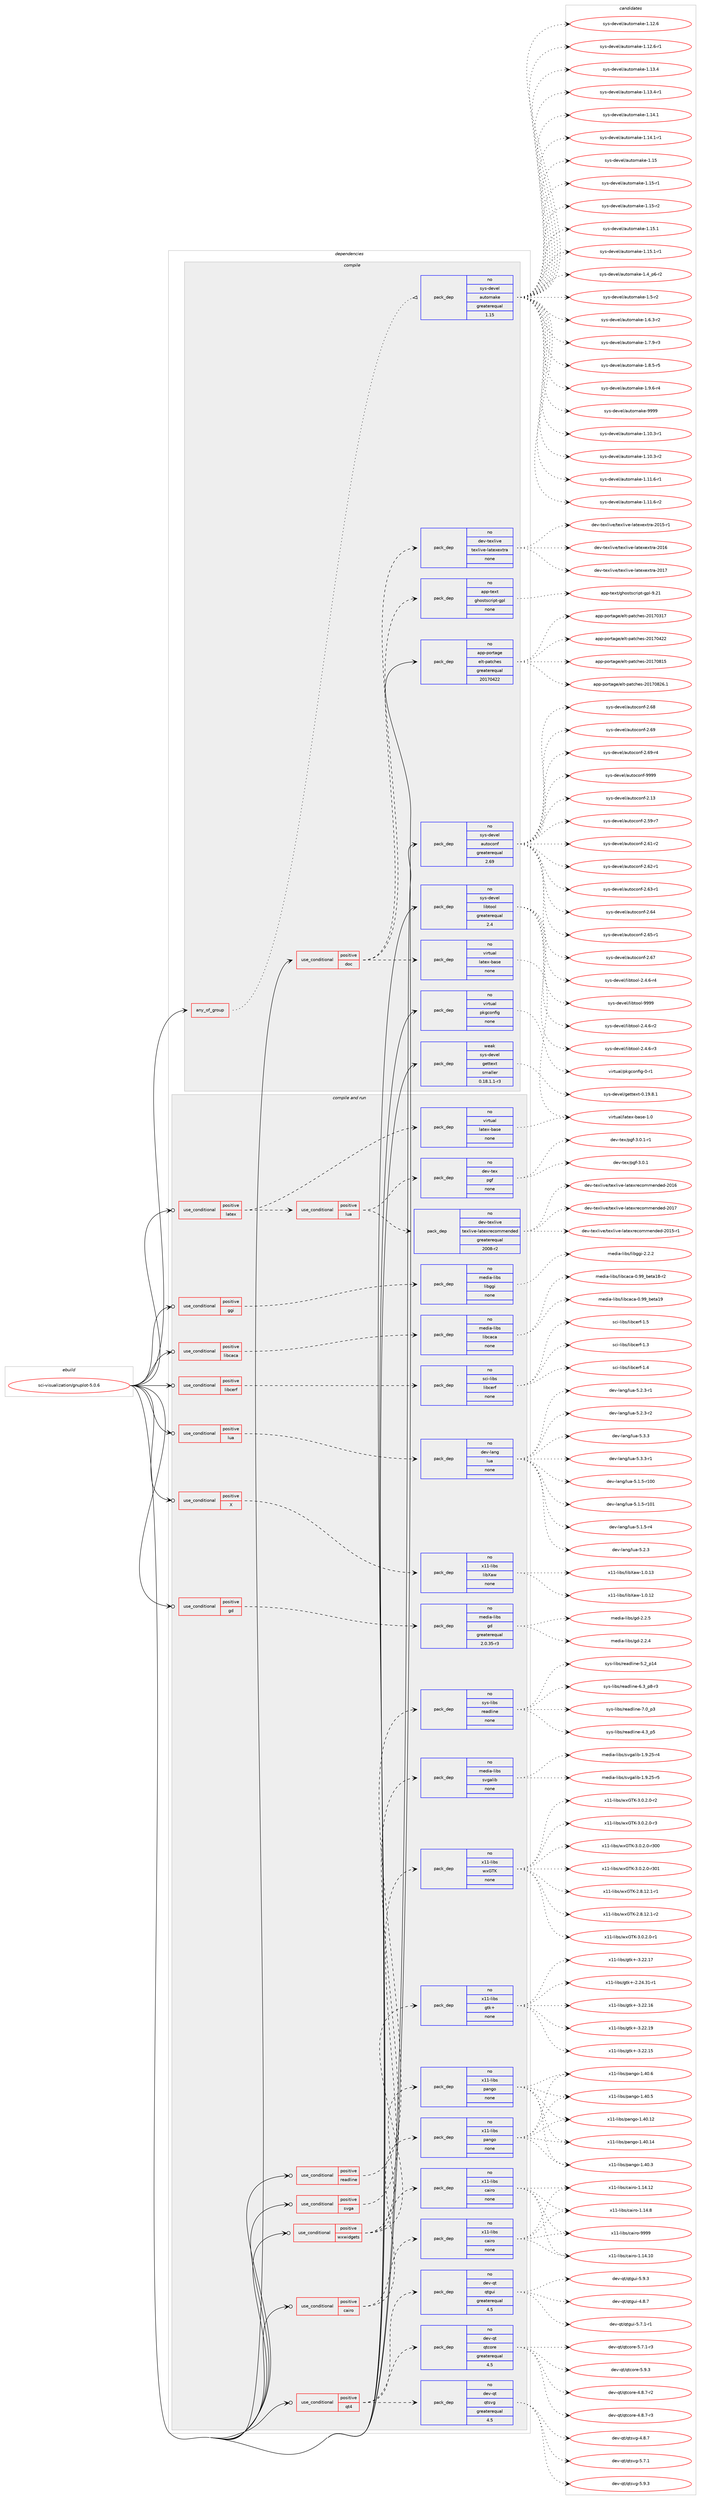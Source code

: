digraph prolog {

# *************
# Graph options
# *************

newrank=true;
concentrate=true;
compound=true;
graph [rankdir=LR,fontname=Helvetica,fontsize=10,ranksep=1.5];#, ranksep=2.5, nodesep=0.2];
edge  [arrowhead=vee];
node  [fontname=Helvetica,fontsize=10];

# **********
# The ebuild
# **********

subgraph cluster_leftcol {
color=gray;
rank=same;
label=<<i>ebuild</i>>;
id [label="sci-visualization/gnuplot-5.0.6", color=red, width=4, href="../sci-visualization/gnuplot-5.0.6.svg"];
}

# ****************
# The dependencies
# ****************

subgraph cluster_midcol {
color=gray;
label=<<i>dependencies</i>>;
subgraph cluster_compile {
fillcolor="#eeeeee";
style=filled;
label=<<i>compile</i>>;
subgraph any25 {
dependency1246 [label=<<TABLE BORDER="0" CELLBORDER="1" CELLSPACING="0" CELLPADDING="4"><TR><TD CELLPADDING="10">any_of_group</TD></TR></TABLE>>, shape=none, color=red];subgraph pack856 {
dependency1247 [label=<<TABLE BORDER="0" CELLBORDER="1" CELLSPACING="0" CELLPADDING="4" WIDTH="220"><TR><TD ROWSPAN="6" CELLPADDING="30">pack_dep</TD></TR><TR><TD WIDTH="110">no</TD></TR><TR><TD>sys-devel</TD></TR><TR><TD>automake</TD></TR><TR><TD>greaterequal</TD></TR><TR><TD>1.15</TD></TR></TABLE>>, shape=none, color=blue];
}
dependency1246:e -> dependency1247:w [weight=20,style="dotted",arrowhead="oinv"];
}
id:e -> dependency1246:w [weight=20,style="solid",arrowhead="vee"];
subgraph cond364 {
dependency1248 [label=<<TABLE BORDER="0" CELLBORDER="1" CELLSPACING="0" CELLPADDING="4"><TR><TD ROWSPAN="3" CELLPADDING="10">use_conditional</TD></TR><TR><TD>positive</TD></TR><TR><TD>doc</TD></TR></TABLE>>, shape=none, color=red];
subgraph pack857 {
dependency1249 [label=<<TABLE BORDER="0" CELLBORDER="1" CELLSPACING="0" CELLPADDING="4" WIDTH="220"><TR><TD ROWSPAN="6" CELLPADDING="30">pack_dep</TD></TR><TR><TD WIDTH="110">no</TD></TR><TR><TD>virtual</TD></TR><TR><TD>latex-base</TD></TR><TR><TD>none</TD></TR><TR><TD></TD></TR></TABLE>>, shape=none, color=blue];
}
dependency1248:e -> dependency1249:w [weight=20,style="dashed",arrowhead="vee"];
subgraph pack858 {
dependency1250 [label=<<TABLE BORDER="0" CELLBORDER="1" CELLSPACING="0" CELLPADDING="4" WIDTH="220"><TR><TD ROWSPAN="6" CELLPADDING="30">pack_dep</TD></TR><TR><TD WIDTH="110">no</TD></TR><TR><TD>dev-texlive</TD></TR><TR><TD>texlive-latexextra</TD></TR><TR><TD>none</TD></TR><TR><TD></TD></TR></TABLE>>, shape=none, color=blue];
}
dependency1248:e -> dependency1250:w [weight=20,style="dashed",arrowhead="vee"];
subgraph pack859 {
dependency1251 [label=<<TABLE BORDER="0" CELLBORDER="1" CELLSPACING="0" CELLPADDING="4" WIDTH="220"><TR><TD ROWSPAN="6" CELLPADDING="30">pack_dep</TD></TR><TR><TD WIDTH="110">no</TD></TR><TR><TD>app-text</TD></TR><TR><TD>ghostscript-gpl</TD></TR><TR><TD>none</TD></TR><TR><TD></TD></TR></TABLE>>, shape=none, color=blue];
}
dependency1248:e -> dependency1251:w [weight=20,style="dashed",arrowhead="vee"];
}
id:e -> dependency1248:w [weight=20,style="solid",arrowhead="vee"];
subgraph pack860 {
dependency1252 [label=<<TABLE BORDER="0" CELLBORDER="1" CELLSPACING="0" CELLPADDING="4" WIDTH="220"><TR><TD ROWSPAN="6" CELLPADDING="30">pack_dep</TD></TR><TR><TD WIDTH="110">no</TD></TR><TR><TD>app-portage</TD></TR><TR><TD>elt-patches</TD></TR><TR><TD>greaterequal</TD></TR><TR><TD>20170422</TD></TR></TABLE>>, shape=none, color=blue];
}
id:e -> dependency1252:w [weight=20,style="solid",arrowhead="vee"];
subgraph pack861 {
dependency1253 [label=<<TABLE BORDER="0" CELLBORDER="1" CELLSPACING="0" CELLPADDING="4" WIDTH="220"><TR><TD ROWSPAN="6" CELLPADDING="30">pack_dep</TD></TR><TR><TD WIDTH="110">no</TD></TR><TR><TD>sys-devel</TD></TR><TR><TD>autoconf</TD></TR><TR><TD>greaterequal</TD></TR><TR><TD>2.69</TD></TR></TABLE>>, shape=none, color=blue];
}
id:e -> dependency1253:w [weight=20,style="solid",arrowhead="vee"];
subgraph pack862 {
dependency1254 [label=<<TABLE BORDER="0" CELLBORDER="1" CELLSPACING="0" CELLPADDING="4" WIDTH="220"><TR><TD ROWSPAN="6" CELLPADDING="30">pack_dep</TD></TR><TR><TD WIDTH="110">no</TD></TR><TR><TD>sys-devel</TD></TR><TR><TD>libtool</TD></TR><TR><TD>greaterequal</TD></TR><TR><TD>2.4</TD></TR></TABLE>>, shape=none, color=blue];
}
id:e -> dependency1254:w [weight=20,style="solid",arrowhead="vee"];
subgraph pack863 {
dependency1255 [label=<<TABLE BORDER="0" CELLBORDER="1" CELLSPACING="0" CELLPADDING="4" WIDTH="220"><TR><TD ROWSPAN="6" CELLPADDING="30">pack_dep</TD></TR><TR><TD WIDTH="110">no</TD></TR><TR><TD>virtual</TD></TR><TR><TD>pkgconfig</TD></TR><TR><TD>none</TD></TR><TR><TD></TD></TR></TABLE>>, shape=none, color=blue];
}
id:e -> dependency1255:w [weight=20,style="solid",arrowhead="vee"];
subgraph pack864 {
dependency1256 [label=<<TABLE BORDER="0" CELLBORDER="1" CELLSPACING="0" CELLPADDING="4" WIDTH="220"><TR><TD ROWSPAN="6" CELLPADDING="30">pack_dep</TD></TR><TR><TD WIDTH="110">weak</TD></TR><TR><TD>sys-devel</TD></TR><TR><TD>gettext</TD></TR><TR><TD>smaller</TD></TR><TR><TD>0.18.1.1-r3</TD></TR></TABLE>>, shape=none, color=blue];
}
id:e -> dependency1256:w [weight=20,style="solid",arrowhead="vee"];
}
subgraph cluster_compileandrun {
fillcolor="#eeeeee";
style=filled;
label=<<i>compile and run</i>>;
subgraph cond365 {
dependency1257 [label=<<TABLE BORDER="0" CELLBORDER="1" CELLSPACING="0" CELLPADDING="4"><TR><TD ROWSPAN="3" CELLPADDING="10">use_conditional</TD></TR><TR><TD>positive</TD></TR><TR><TD>X</TD></TR></TABLE>>, shape=none, color=red];
subgraph pack865 {
dependency1258 [label=<<TABLE BORDER="0" CELLBORDER="1" CELLSPACING="0" CELLPADDING="4" WIDTH="220"><TR><TD ROWSPAN="6" CELLPADDING="30">pack_dep</TD></TR><TR><TD WIDTH="110">no</TD></TR><TR><TD>x11-libs</TD></TR><TR><TD>libXaw</TD></TR><TR><TD>none</TD></TR><TR><TD></TD></TR></TABLE>>, shape=none, color=blue];
}
dependency1257:e -> dependency1258:w [weight=20,style="dashed",arrowhead="vee"];
}
id:e -> dependency1257:w [weight=20,style="solid",arrowhead="odotvee"];
subgraph cond366 {
dependency1259 [label=<<TABLE BORDER="0" CELLBORDER="1" CELLSPACING="0" CELLPADDING="4"><TR><TD ROWSPAN="3" CELLPADDING="10">use_conditional</TD></TR><TR><TD>positive</TD></TR><TR><TD>cairo</TD></TR></TABLE>>, shape=none, color=red];
subgraph pack866 {
dependency1260 [label=<<TABLE BORDER="0" CELLBORDER="1" CELLSPACING="0" CELLPADDING="4" WIDTH="220"><TR><TD ROWSPAN="6" CELLPADDING="30">pack_dep</TD></TR><TR><TD WIDTH="110">no</TD></TR><TR><TD>x11-libs</TD></TR><TR><TD>cairo</TD></TR><TR><TD>none</TD></TR><TR><TD></TD></TR></TABLE>>, shape=none, color=blue];
}
dependency1259:e -> dependency1260:w [weight=20,style="dashed",arrowhead="vee"];
subgraph pack867 {
dependency1261 [label=<<TABLE BORDER="0" CELLBORDER="1" CELLSPACING="0" CELLPADDING="4" WIDTH="220"><TR><TD ROWSPAN="6" CELLPADDING="30">pack_dep</TD></TR><TR><TD WIDTH="110">no</TD></TR><TR><TD>x11-libs</TD></TR><TR><TD>pango</TD></TR><TR><TD>none</TD></TR><TR><TD></TD></TR></TABLE>>, shape=none, color=blue];
}
dependency1259:e -> dependency1261:w [weight=20,style="dashed",arrowhead="vee"];
}
id:e -> dependency1259:w [weight=20,style="solid",arrowhead="odotvee"];
subgraph cond367 {
dependency1262 [label=<<TABLE BORDER="0" CELLBORDER="1" CELLSPACING="0" CELLPADDING="4"><TR><TD ROWSPAN="3" CELLPADDING="10">use_conditional</TD></TR><TR><TD>positive</TD></TR><TR><TD>gd</TD></TR></TABLE>>, shape=none, color=red];
subgraph pack868 {
dependency1263 [label=<<TABLE BORDER="0" CELLBORDER="1" CELLSPACING="0" CELLPADDING="4" WIDTH="220"><TR><TD ROWSPAN="6" CELLPADDING="30">pack_dep</TD></TR><TR><TD WIDTH="110">no</TD></TR><TR><TD>media-libs</TD></TR><TR><TD>gd</TD></TR><TR><TD>greaterequal</TD></TR><TR><TD>2.0.35-r3</TD></TR></TABLE>>, shape=none, color=blue];
}
dependency1262:e -> dependency1263:w [weight=20,style="dashed",arrowhead="vee"];
}
id:e -> dependency1262:w [weight=20,style="solid",arrowhead="odotvee"];
subgraph cond368 {
dependency1264 [label=<<TABLE BORDER="0" CELLBORDER="1" CELLSPACING="0" CELLPADDING="4"><TR><TD ROWSPAN="3" CELLPADDING="10">use_conditional</TD></TR><TR><TD>positive</TD></TR><TR><TD>ggi</TD></TR></TABLE>>, shape=none, color=red];
subgraph pack869 {
dependency1265 [label=<<TABLE BORDER="0" CELLBORDER="1" CELLSPACING="0" CELLPADDING="4" WIDTH="220"><TR><TD ROWSPAN="6" CELLPADDING="30">pack_dep</TD></TR><TR><TD WIDTH="110">no</TD></TR><TR><TD>media-libs</TD></TR><TR><TD>libggi</TD></TR><TR><TD>none</TD></TR><TR><TD></TD></TR></TABLE>>, shape=none, color=blue];
}
dependency1264:e -> dependency1265:w [weight=20,style="dashed",arrowhead="vee"];
}
id:e -> dependency1264:w [weight=20,style="solid",arrowhead="odotvee"];
subgraph cond369 {
dependency1266 [label=<<TABLE BORDER="0" CELLBORDER="1" CELLSPACING="0" CELLPADDING="4"><TR><TD ROWSPAN="3" CELLPADDING="10">use_conditional</TD></TR><TR><TD>positive</TD></TR><TR><TD>latex</TD></TR></TABLE>>, shape=none, color=red];
subgraph pack870 {
dependency1267 [label=<<TABLE BORDER="0" CELLBORDER="1" CELLSPACING="0" CELLPADDING="4" WIDTH="220"><TR><TD ROWSPAN="6" CELLPADDING="30">pack_dep</TD></TR><TR><TD WIDTH="110">no</TD></TR><TR><TD>virtual</TD></TR><TR><TD>latex-base</TD></TR><TR><TD>none</TD></TR><TR><TD></TD></TR></TABLE>>, shape=none, color=blue];
}
dependency1266:e -> dependency1267:w [weight=20,style="dashed",arrowhead="vee"];
subgraph cond370 {
dependency1268 [label=<<TABLE BORDER="0" CELLBORDER="1" CELLSPACING="0" CELLPADDING="4"><TR><TD ROWSPAN="3" CELLPADDING="10">use_conditional</TD></TR><TR><TD>positive</TD></TR><TR><TD>lua</TD></TR></TABLE>>, shape=none, color=red];
subgraph pack871 {
dependency1269 [label=<<TABLE BORDER="0" CELLBORDER="1" CELLSPACING="0" CELLPADDING="4" WIDTH="220"><TR><TD ROWSPAN="6" CELLPADDING="30">pack_dep</TD></TR><TR><TD WIDTH="110">no</TD></TR><TR><TD>dev-tex</TD></TR><TR><TD>pgf</TD></TR><TR><TD>none</TD></TR><TR><TD></TD></TR></TABLE>>, shape=none, color=blue];
}
dependency1268:e -> dependency1269:w [weight=20,style="dashed",arrowhead="vee"];
subgraph pack872 {
dependency1270 [label=<<TABLE BORDER="0" CELLBORDER="1" CELLSPACING="0" CELLPADDING="4" WIDTH="220"><TR><TD ROWSPAN="6" CELLPADDING="30">pack_dep</TD></TR><TR><TD WIDTH="110">no</TD></TR><TR><TD>dev-texlive</TD></TR><TR><TD>texlive-latexrecommended</TD></TR><TR><TD>greaterequal</TD></TR><TR><TD>2008-r2</TD></TR></TABLE>>, shape=none, color=blue];
}
dependency1268:e -> dependency1270:w [weight=20,style="dashed",arrowhead="vee"];
}
dependency1266:e -> dependency1268:w [weight=20,style="dashed",arrowhead="vee"];
}
id:e -> dependency1266:w [weight=20,style="solid",arrowhead="odotvee"];
subgraph cond371 {
dependency1271 [label=<<TABLE BORDER="0" CELLBORDER="1" CELLSPACING="0" CELLPADDING="4"><TR><TD ROWSPAN="3" CELLPADDING="10">use_conditional</TD></TR><TR><TD>positive</TD></TR><TR><TD>libcaca</TD></TR></TABLE>>, shape=none, color=red];
subgraph pack873 {
dependency1272 [label=<<TABLE BORDER="0" CELLBORDER="1" CELLSPACING="0" CELLPADDING="4" WIDTH="220"><TR><TD ROWSPAN="6" CELLPADDING="30">pack_dep</TD></TR><TR><TD WIDTH="110">no</TD></TR><TR><TD>media-libs</TD></TR><TR><TD>libcaca</TD></TR><TR><TD>none</TD></TR><TR><TD></TD></TR></TABLE>>, shape=none, color=blue];
}
dependency1271:e -> dependency1272:w [weight=20,style="dashed",arrowhead="vee"];
}
id:e -> dependency1271:w [weight=20,style="solid",arrowhead="odotvee"];
subgraph cond372 {
dependency1273 [label=<<TABLE BORDER="0" CELLBORDER="1" CELLSPACING="0" CELLPADDING="4"><TR><TD ROWSPAN="3" CELLPADDING="10">use_conditional</TD></TR><TR><TD>positive</TD></TR><TR><TD>libcerf</TD></TR></TABLE>>, shape=none, color=red];
subgraph pack874 {
dependency1274 [label=<<TABLE BORDER="0" CELLBORDER="1" CELLSPACING="0" CELLPADDING="4" WIDTH="220"><TR><TD ROWSPAN="6" CELLPADDING="30">pack_dep</TD></TR><TR><TD WIDTH="110">no</TD></TR><TR><TD>sci-libs</TD></TR><TR><TD>libcerf</TD></TR><TR><TD>none</TD></TR><TR><TD></TD></TR></TABLE>>, shape=none, color=blue];
}
dependency1273:e -> dependency1274:w [weight=20,style="dashed",arrowhead="vee"];
}
id:e -> dependency1273:w [weight=20,style="solid",arrowhead="odotvee"];
subgraph cond373 {
dependency1275 [label=<<TABLE BORDER="0" CELLBORDER="1" CELLSPACING="0" CELLPADDING="4"><TR><TD ROWSPAN="3" CELLPADDING="10">use_conditional</TD></TR><TR><TD>positive</TD></TR><TR><TD>lua</TD></TR></TABLE>>, shape=none, color=red];
subgraph pack875 {
dependency1276 [label=<<TABLE BORDER="0" CELLBORDER="1" CELLSPACING="0" CELLPADDING="4" WIDTH="220"><TR><TD ROWSPAN="6" CELLPADDING="30">pack_dep</TD></TR><TR><TD WIDTH="110">no</TD></TR><TR><TD>dev-lang</TD></TR><TR><TD>lua</TD></TR><TR><TD>none</TD></TR><TR><TD></TD></TR></TABLE>>, shape=none, color=blue];
}
dependency1275:e -> dependency1276:w [weight=20,style="dashed",arrowhead="vee"];
}
id:e -> dependency1275:w [weight=20,style="solid",arrowhead="odotvee"];
subgraph cond374 {
dependency1277 [label=<<TABLE BORDER="0" CELLBORDER="1" CELLSPACING="0" CELLPADDING="4"><TR><TD ROWSPAN="3" CELLPADDING="10">use_conditional</TD></TR><TR><TD>positive</TD></TR><TR><TD>qt4</TD></TR></TABLE>>, shape=none, color=red];
subgraph pack876 {
dependency1278 [label=<<TABLE BORDER="0" CELLBORDER="1" CELLSPACING="0" CELLPADDING="4" WIDTH="220"><TR><TD ROWSPAN="6" CELLPADDING="30">pack_dep</TD></TR><TR><TD WIDTH="110">no</TD></TR><TR><TD>dev-qt</TD></TR><TR><TD>qtcore</TD></TR><TR><TD>greaterequal</TD></TR><TR><TD>4.5</TD></TR></TABLE>>, shape=none, color=blue];
}
dependency1277:e -> dependency1278:w [weight=20,style="dashed",arrowhead="vee"];
subgraph pack877 {
dependency1279 [label=<<TABLE BORDER="0" CELLBORDER="1" CELLSPACING="0" CELLPADDING="4" WIDTH="220"><TR><TD ROWSPAN="6" CELLPADDING="30">pack_dep</TD></TR><TR><TD WIDTH="110">no</TD></TR><TR><TD>dev-qt</TD></TR><TR><TD>qtgui</TD></TR><TR><TD>greaterequal</TD></TR><TR><TD>4.5</TD></TR></TABLE>>, shape=none, color=blue];
}
dependency1277:e -> dependency1279:w [weight=20,style="dashed",arrowhead="vee"];
subgraph pack878 {
dependency1280 [label=<<TABLE BORDER="0" CELLBORDER="1" CELLSPACING="0" CELLPADDING="4" WIDTH="220"><TR><TD ROWSPAN="6" CELLPADDING="30">pack_dep</TD></TR><TR><TD WIDTH="110">no</TD></TR><TR><TD>dev-qt</TD></TR><TR><TD>qtsvg</TD></TR><TR><TD>greaterequal</TD></TR><TR><TD>4.5</TD></TR></TABLE>>, shape=none, color=blue];
}
dependency1277:e -> dependency1280:w [weight=20,style="dashed",arrowhead="vee"];
}
id:e -> dependency1277:w [weight=20,style="solid",arrowhead="odotvee"];
subgraph cond375 {
dependency1281 [label=<<TABLE BORDER="0" CELLBORDER="1" CELLSPACING="0" CELLPADDING="4"><TR><TD ROWSPAN="3" CELLPADDING="10">use_conditional</TD></TR><TR><TD>positive</TD></TR><TR><TD>readline</TD></TR></TABLE>>, shape=none, color=red];
subgraph pack879 {
dependency1282 [label=<<TABLE BORDER="0" CELLBORDER="1" CELLSPACING="0" CELLPADDING="4" WIDTH="220"><TR><TD ROWSPAN="6" CELLPADDING="30">pack_dep</TD></TR><TR><TD WIDTH="110">no</TD></TR><TR><TD>sys-libs</TD></TR><TR><TD>readline</TD></TR><TR><TD>none</TD></TR><TR><TD></TD></TR></TABLE>>, shape=none, color=blue];
}
dependency1281:e -> dependency1282:w [weight=20,style="dashed",arrowhead="vee"];
}
id:e -> dependency1281:w [weight=20,style="solid",arrowhead="odotvee"];
subgraph cond376 {
dependency1283 [label=<<TABLE BORDER="0" CELLBORDER="1" CELLSPACING="0" CELLPADDING="4"><TR><TD ROWSPAN="3" CELLPADDING="10">use_conditional</TD></TR><TR><TD>positive</TD></TR><TR><TD>svga</TD></TR></TABLE>>, shape=none, color=red];
subgraph pack880 {
dependency1284 [label=<<TABLE BORDER="0" CELLBORDER="1" CELLSPACING="0" CELLPADDING="4" WIDTH="220"><TR><TD ROWSPAN="6" CELLPADDING="30">pack_dep</TD></TR><TR><TD WIDTH="110">no</TD></TR><TR><TD>media-libs</TD></TR><TR><TD>svgalib</TD></TR><TR><TD>none</TD></TR><TR><TD></TD></TR></TABLE>>, shape=none, color=blue];
}
dependency1283:e -> dependency1284:w [weight=20,style="dashed",arrowhead="vee"];
}
id:e -> dependency1283:w [weight=20,style="solid",arrowhead="odotvee"];
subgraph cond377 {
dependency1285 [label=<<TABLE BORDER="0" CELLBORDER="1" CELLSPACING="0" CELLPADDING="4"><TR><TD ROWSPAN="3" CELLPADDING="10">use_conditional</TD></TR><TR><TD>positive</TD></TR><TR><TD>wxwidgets</TD></TR></TABLE>>, shape=none, color=red];
subgraph pack881 {
dependency1286 [label=<<TABLE BORDER="0" CELLBORDER="1" CELLSPACING="0" CELLPADDING="4" WIDTH="220"><TR><TD ROWSPAN="6" CELLPADDING="30">pack_dep</TD></TR><TR><TD WIDTH="110">no</TD></TR><TR><TD>x11-libs</TD></TR><TR><TD>wxGTK</TD></TR><TR><TD>none</TD></TR><TR><TD></TD></TR></TABLE>>, shape=none, color=blue];
}
dependency1285:e -> dependency1286:w [weight=20,style="dashed",arrowhead="vee"];
subgraph pack882 {
dependency1287 [label=<<TABLE BORDER="0" CELLBORDER="1" CELLSPACING="0" CELLPADDING="4" WIDTH="220"><TR><TD ROWSPAN="6" CELLPADDING="30">pack_dep</TD></TR><TR><TD WIDTH="110">no</TD></TR><TR><TD>x11-libs</TD></TR><TR><TD>cairo</TD></TR><TR><TD>none</TD></TR><TR><TD></TD></TR></TABLE>>, shape=none, color=blue];
}
dependency1285:e -> dependency1287:w [weight=20,style="dashed",arrowhead="vee"];
subgraph pack883 {
dependency1288 [label=<<TABLE BORDER="0" CELLBORDER="1" CELLSPACING="0" CELLPADDING="4" WIDTH="220"><TR><TD ROWSPAN="6" CELLPADDING="30">pack_dep</TD></TR><TR><TD WIDTH="110">no</TD></TR><TR><TD>x11-libs</TD></TR><TR><TD>pango</TD></TR><TR><TD>none</TD></TR><TR><TD></TD></TR></TABLE>>, shape=none, color=blue];
}
dependency1285:e -> dependency1288:w [weight=20,style="dashed",arrowhead="vee"];
subgraph pack884 {
dependency1289 [label=<<TABLE BORDER="0" CELLBORDER="1" CELLSPACING="0" CELLPADDING="4" WIDTH="220"><TR><TD ROWSPAN="6" CELLPADDING="30">pack_dep</TD></TR><TR><TD WIDTH="110">no</TD></TR><TR><TD>x11-libs</TD></TR><TR><TD>gtk+</TD></TR><TR><TD>none</TD></TR><TR><TD></TD></TR></TABLE>>, shape=none, color=blue];
}
dependency1285:e -> dependency1289:w [weight=20,style="dashed",arrowhead="vee"];
}
id:e -> dependency1285:w [weight=20,style="solid",arrowhead="odotvee"];
}
subgraph cluster_run {
fillcolor="#eeeeee";
style=filled;
label=<<i>run</i>>;
}
}

# **************
# The candidates
# **************

subgraph cluster_choices {
rank=same;
color=gray;
label=<<i>candidates</i>>;

subgraph choice856 {
color=black;
nodesep=1;
choice11512111545100101118101108479711711611110997107101454946494846514511449 [label="sys-devel/automake-1.10.3-r1", color=red, width=4,href="../sys-devel/automake-1.10.3-r1.svg"];
choice11512111545100101118101108479711711611110997107101454946494846514511450 [label="sys-devel/automake-1.10.3-r2", color=red, width=4,href="../sys-devel/automake-1.10.3-r2.svg"];
choice11512111545100101118101108479711711611110997107101454946494946544511449 [label="sys-devel/automake-1.11.6-r1", color=red, width=4,href="../sys-devel/automake-1.11.6-r1.svg"];
choice11512111545100101118101108479711711611110997107101454946494946544511450 [label="sys-devel/automake-1.11.6-r2", color=red, width=4,href="../sys-devel/automake-1.11.6-r2.svg"];
choice1151211154510010111810110847971171161111099710710145494649504654 [label="sys-devel/automake-1.12.6", color=red, width=4,href="../sys-devel/automake-1.12.6.svg"];
choice11512111545100101118101108479711711611110997107101454946495046544511449 [label="sys-devel/automake-1.12.6-r1", color=red, width=4,href="../sys-devel/automake-1.12.6-r1.svg"];
choice1151211154510010111810110847971171161111099710710145494649514652 [label="sys-devel/automake-1.13.4", color=red, width=4,href="../sys-devel/automake-1.13.4.svg"];
choice11512111545100101118101108479711711611110997107101454946495146524511449 [label="sys-devel/automake-1.13.4-r1", color=red, width=4,href="../sys-devel/automake-1.13.4-r1.svg"];
choice1151211154510010111810110847971171161111099710710145494649524649 [label="sys-devel/automake-1.14.1", color=red, width=4,href="../sys-devel/automake-1.14.1.svg"];
choice11512111545100101118101108479711711611110997107101454946495246494511449 [label="sys-devel/automake-1.14.1-r1", color=red, width=4,href="../sys-devel/automake-1.14.1-r1.svg"];
choice115121115451001011181011084797117116111109971071014549464953 [label="sys-devel/automake-1.15", color=red, width=4,href="../sys-devel/automake-1.15.svg"];
choice1151211154510010111810110847971171161111099710710145494649534511449 [label="sys-devel/automake-1.15-r1", color=red, width=4,href="../sys-devel/automake-1.15-r1.svg"];
choice1151211154510010111810110847971171161111099710710145494649534511450 [label="sys-devel/automake-1.15-r2", color=red, width=4,href="../sys-devel/automake-1.15-r2.svg"];
choice1151211154510010111810110847971171161111099710710145494649534649 [label="sys-devel/automake-1.15.1", color=red, width=4,href="../sys-devel/automake-1.15.1.svg"];
choice11512111545100101118101108479711711611110997107101454946495346494511449 [label="sys-devel/automake-1.15.1-r1", color=red, width=4,href="../sys-devel/automake-1.15.1-r1.svg"];
choice115121115451001011181011084797117116111109971071014549465295112544511450 [label="sys-devel/automake-1.4_p6-r2", color=red, width=4,href="../sys-devel/automake-1.4_p6-r2.svg"];
choice11512111545100101118101108479711711611110997107101454946534511450 [label="sys-devel/automake-1.5-r2", color=red, width=4,href="../sys-devel/automake-1.5-r2.svg"];
choice115121115451001011181011084797117116111109971071014549465446514511450 [label="sys-devel/automake-1.6.3-r2", color=red, width=4,href="../sys-devel/automake-1.6.3-r2.svg"];
choice115121115451001011181011084797117116111109971071014549465546574511451 [label="sys-devel/automake-1.7.9-r3", color=red, width=4,href="../sys-devel/automake-1.7.9-r3.svg"];
choice115121115451001011181011084797117116111109971071014549465646534511453 [label="sys-devel/automake-1.8.5-r5", color=red, width=4,href="../sys-devel/automake-1.8.5-r5.svg"];
choice115121115451001011181011084797117116111109971071014549465746544511452 [label="sys-devel/automake-1.9.6-r4", color=red, width=4,href="../sys-devel/automake-1.9.6-r4.svg"];
choice115121115451001011181011084797117116111109971071014557575757 [label="sys-devel/automake-9999", color=red, width=4,href="../sys-devel/automake-9999.svg"];
dependency1247:e -> choice11512111545100101118101108479711711611110997107101454946494846514511449:w [style=dotted,weight="100"];
dependency1247:e -> choice11512111545100101118101108479711711611110997107101454946494846514511450:w [style=dotted,weight="100"];
dependency1247:e -> choice11512111545100101118101108479711711611110997107101454946494946544511449:w [style=dotted,weight="100"];
dependency1247:e -> choice11512111545100101118101108479711711611110997107101454946494946544511450:w [style=dotted,weight="100"];
dependency1247:e -> choice1151211154510010111810110847971171161111099710710145494649504654:w [style=dotted,weight="100"];
dependency1247:e -> choice11512111545100101118101108479711711611110997107101454946495046544511449:w [style=dotted,weight="100"];
dependency1247:e -> choice1151211154510010111810110847971171161111099710710145494649514652:w [style=dotted,weight="100"];
dependency1247:e -> choice11512111545100101118101108479711711611110997107101454946495146524511449:w [style=dotted,weight="100"];
dependency1247:e -> choice1151211154510010111810110847971171161111099710710145494649524649:w [style=dotted,weight="100"];
dependency1247:e -> choice11512111545100101118101108479711711611110997107101454946495246494511449:w [style=dotted,weight="100"];
dependency1247:e -> choice115121115451001011181011084797117116111109971071014549464953:w [style=dotted,weight="100"];
dependency1247:e -> choice1151211154510010111810110847971171161111099710710145494649534511449:w [style=dotted,weight="100"];
dependency1247:e -> choice1151211154510010111810110847971171161111099710710145494649534511450:w [style=dotted,weight="100"];
dependency1247:e -> choice1151211154510010111810110847971171161111099710710145494649534649:w [style=dotted,weight="100"];
dependency1247:e -> choice11512111545100101118101108479711711611110997107101454946495346494511449:w [style=dotted,weight="100"];
dependency1247:e -> choice115121115451001011181011084797117116111109971071014549465295112544511450:w [style=dotted,weight="100"];
dependency1247:e -> choice11512111545100101118101108479711711611110997107101454946534511450:w [style=dotted,weight="100"];
dependency1247:e -> choice115121115451001011181011084797117116111109971071014549465446514511450:w [style=dotted,weight="100"];
dependency1247:e -> choice115121115451001011181011084797117116111109971071014549465546574511451:w [style=dotted,weight="100"];
dependency1247:e -> choice115121115451001011181011084797117116111109971071014549465646534511453:w [style=dotted,weight="100"];
dependency1247:e -> choice115121115451001011181011084797117116111109971071014549465746544511452:w [style=dotted,weight="100"];
dependency1247:e -> choice115121115451001011181011084797117116111109971071014557575757:w [style=dotted,weight="100"];
}
subgraph choice857 {
color=black;
nodesep=1;
choice11810511411611797108471089711610112045989711510145494648 [label="virtual/latex-base-1.0", color=red, width=4,href="../virtual/latex-base-1.0.svg"];
dependency1249:e -> choice11810511411611797108471089711610112045989711510145494648:w [style=dotted,weight="100"];
}
subgraph choice858 {
color=black;
nodesep=1;
choice100101118451161011201081051181014711610112010810511810145108971161011201011201161149745504849534511449 [label="dev-texlive/texlive-latexextra-2015-r1", color=red, width=4,href="../dev-texlive/texlive-latexextra-2015-r1.svg"];
choice10010111845116101120108105118101471161011201081051181014510897116101120101120116114974550484954 [label="dev-texlive/texlive-latexextra-2016", color=red, width=4,href="../dev-texlive/texlive-latexextra-2016.svg"];
choice10010111845116101120108105118101471161011201081051181014510897116101120101120116114974550484955 [label="dev-texlive/texlive-latexextra-2017", color=red, width=4,href="../dev-texlive/texlive-latexextra-2017.svg"];
dependency1250:e -> choice100101118451161011201081051181014711610112010810511810145108971161011201011201161149745504849534511449:w [style=dotted,weight="100"];
dependency1250:e -> choice10010111845116101120108105118101471161011201081051181014510897116101120101120116114974550484954:w [style=dotted,weight="100"];
dependency1250:e -> choice10010111845116101120108105118101471161011201081051181014510897116101120101120116114974550484955:w [style=dotted,weight="100"];
}
subgraph choice859 {
color=black;
nodesep=1;
choice97112112451161011201164710310411111511611599114105112116451031121084557465049 [label="app-text/ghostscript-gpl-9.21", color=red, width=4,href="../app-text/ghostscript-gpl-9.21.svg"];
dependency1251:e -> choice97112112451161011201164710310411111511611599114105112116451031121084557465049:w [style=dotted,weight="100"];
}
subgraph choice860 {
color=black;
nodesep=1;
choice97112112451121111141169710310147101108116451129711699104101115455048495548514955 [label="app-portage/elt-patches-20170317", color=red, width=4,href="../app-portage/elt-patches-20170317.svg"];
choice97112112451121111141169710310147101108116451129711699104101115455048495548525050 [label="app-portage/elt-patches-20170422", color=red, width=4,href="../app-portage/elt-patches-20170422.svg"];
choice97112112451121111141169710310147101108116451129711699104101115455048495548564953 [label="app-portage/elt-patches-20170815", color=red, width=4,href="../app-portage/elt-patches-20170815.svg"];
choice971121124511211111411697103101471011081164511297116991041011154550484955485650544649 [label="app-portage/elt-patches-20170826.1", color=red, width=4,href="../app-portage/elt-patches-20170826.1.svg"];
dependency1252:e -> choice97112112451121111141169710310147101108116451129711699104101115455048495548514955:w [style=dotted,weight="100"];
dependency1252:e -> choice97112112451121111141169710310147101108116451129711699104101115455048495548525050:w [style=dotted,weight="100"];
dependency1252:e -> choice97112112451121111141169710310147101108116451129711699104101115455048495548564953:w [style=dotted,weight="100"];
dependency1252:e -> choice971121124511211111411697103101471011081164511297116991041011154550484955485650544649:w [style=dotted,weight="100"];
}
subgraph choice861 {
color=black;
nodesep=1;
choice115121115451001011181011084797117116111991111101024550464951 [label="sys-devel/autoconf-2.13", color=red, width=4,href="../sys-devel/autoconf-2.13.svg"];
choice1151211154510010111810110847971171161119911111010245504653574511455 [label="sys-devel/autoconf-2.59-r7", color=red, width=4,href="../sys-devel/autoconf-2.59-r7.svg"];
choice1151211154510010111810110847971171161119911111010245504654494511450 [label="sys-devel/autoconf-2.61-r2", color=red, width=4,href="../sys-devel/autoconf-2.61-r2.svg"];
choice1151211154510010111810110847971171161119911111010245504654504511449 [label="sys-devel/autoconf-2.62-r1", color=red, width=4,href="../sys-devel/autoconf-2.62-r1.svg"];
choice1151211154510010111810110847971171161119911111010245504654514511449 [label="sys-devel/autoconf-2.63-r1", color=red, width=4,href="../sys-devel/autoconf-2.63-r1.svg"];
choice115121115451001011181011084797117116111991111101024550465452 [label="sys-devel/autoconf-2.64", color=red, width=4,href="../sys-devel/autoconf-2.64.svg"];
choice1151211154510010111810110847971171161119911111010245504654534511449 [label="sys-devel/autoconf-2.65-r1", color=red, width=4,href="../sys-devel/autoconf-2.65-r1.svg"];
choice115121115451001011181011084797117116111991111101024550465455 [label="sys-devel/autoconf-2.67", color=red, width=4,href="../sys-devel/autoconf-2.67.svg"];
choice115121115451001011181011084797117116111991111101024550465456 [label="sys-devel/autoconf-2.68", color=red, width=4,href="../sys-devel/autoconf-2.68.svg"];
choice115121115451001011181011084797117116111991111101024550465457 [label="sys-devel/autoconf-2.69", color=red, width=4,href="../sys-devel/autoconf-2.69.svg"];
choice1151211154510010111810110847971171161119911111010245504654574511452 [label="sys-devel/autoconf-2.69-r4", color=red, width=4,href="../sys-devel/autoconf-2.69-r4.svg"];
choice115121115451001011181011084797117116111991111101024557575757 [label="sys-devel/autoconf-9999", color=red, width=4,href="../sys-devel/autoconf-9999.svg"];
dependency1253:e -> choice115121115451001011181011084797117116111991111101024550464951:w [style=dotted,weight="100"];
dependency1253:e -> choice1151211154510010111810110847971171161119911111010245504653574511455:w [style=dotted,weight="100"];
dependency1253:e -> choice1151211154510010111810110847971171161119911111010245504654494511450:w [style=dotted,weight="100"];
dependency1253:e -> choice1151211154510010111810110847971171161119911111010245504654504511449:w [style=dotted,weight="100"];
dependency1253:e -> choice1151211154510010111810110847971171161119911111010245504654514511449:w [style=dotted,weight="100"];
dependency1253:e -> choice115121115451001011181011084797117116111991111101024550465452:w [style=dotted,weight="100"];
dependency1253:e -> choice1151211154510010111810110847971171161119911111010245504654534511449:w [style=dotted,weight="100"];
dependency1253:e -> choice115121115451001011181011084797117116111991111101024550465455:w [style=dotted,weight="100"];
dependency1253:e -> choice115121115451001011181011084797117116111991111101024550465456:w [style=dotted,weight="100"];
dependency1253:e -> choice115121115451001011181011084797117116111991111101024550465457:w [style=dotted,weight="100"];
dependency1253:e -> choice1151211154510010111810110847971171161119911111010245504654574511452:w [style=dotted,weight="100"];
dependency1253:e -> choice115121115451001011181011084797117116111991111101024557575757:w [style=dotted,weight="100"];
}
subgraph choice862 {
color=black;
nodesep=1;
choice1151211154510010111810110847108105981161111111084550465246544511450 [label="sys-devel/libtool-2.4.6-r2", color=red, width=4,href="../sys-devel/libtool-2.4.6-r2.svg"];
choice1151211154510010111810110847108105981161111111084550465246544511451 [label="sys-devel/libtool-2.4.6-r3", color=red, width=4,href="../sys-devel/libtool-2.4.6-r3.svg"];
choice1151211154510010111810110847108105981161111111084550465246544511452 [label="sys-devel/libtool-2.4.6-r4", color=red, width=4,href="../sys-devel/libtool-2.4.6-r4.svg"];
choice1151211154510010111810110847108105981161111111084557575757 [label="sys-devel/libtool-9999", color=red, width=4,href="../sys-devel/libtool-9999.svg"];
dependency1254:e -> choice1151211154510010111810110847108105981161111111084550465246544511450:w [style=dotted,weight="100"];
dependency1254:e -> choice1151211154510010111810110847108105981161111111084550465246544511451:w [style=dotted,weight="100"];
dependency1254:e -> choice1151211154510010111810110847108105981161111111084550465246544511452:w [style=dotted,weight="100"];
dependency1254:e -> choice1151211154510010111810110847108105981161111111084557575757:w [style=dotted,weight="100"];
}
subgraph choice863 {
color=black;
nodesep=1;
choice11810511411611797108471121071039911111010210510345484511449 [label="virtual/pkgconfig-0-r1", color=red, width=4,href="../virtual/pkgconfig-0-r1.svg"];
dependency1255:e -> choice11810511411611797108471121071039911111010210510345484511449:w [style=dotted,weight="100"];
}
subgraph choice864 {
color=black;
nodesep=1;
choice1151211154510010111810110847103101116116101120116454846495746564649 [label="sys-devel/gettext-0.19.8.1", color=red, width=4,href="../sys-devel/gettext-0.19.8.1.svg"];
dependency1256:e -> choice1151211154510010111810110847103101116116101120116454846495746564649:w [style=dotted,weight="100"];
}
subgraph choice865 {
color=black;
nodesep=1;
choice120494945108105981154710810598889711945494648464950 [label="x11-libs/libXaw-1.0.12", color=red, width=4,href="../x11-libs/libXaw-1.0.12.svg"];
choice120494945108105981154710810598889711945494648464951 [label="x11-libs/libXaw-1.0.13", color=red, width=4,href="../x11-libs/libXaw-1.0.13.svg"];
dependency1258:e -> choice120494945108105981154710810598889711945494648464950:w [style=dotted,weight="100"];
dependency1258:e -> choice120494945108105981154710810598889711945494648464951:w [style=dotted,weight="100"];
}
subgraph choice866 {
color=black;
nodesep=1;
choice120494945108105981154799971051141114549464952464948 [label="x11-libs/cairo-1.14.10", color=red, width=4,href="../x11-libs/cairo-1.14.10.svg"];
choice120494945108105981154799971051141114549464952464950 [label="x11-libs/cairo-1.14.12", color=red, width=4,href="../x11-libs/cairo-1.14.12.svg"];
choice1204949451081059811547999710511411145494649524656 [label="x11-libs/cairo-1.14.8", color=red, width=4,href="../x11-libs/cairo-1.14.8.svg"];
choice120494945108105981154799971051141114557575757 [label="x11-libs/cairo-9999", color=red, width=4,href="../x11-libs/cairo-9999.svg"];
dependency1260:e -> choice120494945108105981154799971051141114549464952464948:w [style=dotted,weight="100"];
dependency1260:e -> choice120494945108105981154799971051141114549464952464950:w [style=dotted,weight="100"];
dependency1260:e -> choice1204949451081059811547999710511411145494649524656:w [style=dotted,weight="100"];
dependency1260:e -> choice120494945108105981154799971051141114557575757:w [style=dotted,weight="100"];
}
subgraph choice867 {
color=black;
nodesep=1;
choice12049494510810598115471129711010311145494652484653 [label="x11-libs/pango-1.40.5", color=red, width=4,href="../x11-libs/pango-1.40.5.svg"];
choice1204949451081059811547112971101031114549465248464950 [label="x11-libs/pango-1.40.12", color=red, width=4,href="../x11-libs/pango-1.40.12.svg"];
choice1204949451081059811547112971101031114549465248464952 [label="x11-libs/pango-1.40.14", color=red, width=4,href="../x11-libs/pango-1.40.14.svg"];
choice12049494510810598115471129711010311145494652484651 [label="x11-libs/pango-1.40.3", color=red, width=4,href="../x11-libs/pango-1.40.3.svg"];
choice12049494510810598115471129711010311145494652484654 [label="x11-libs/pango-1.40.6", color=red, width=4,href="../x11-libs/pango-1.40.6.svg"];
dependency1261:e -> choice12049494510810598115471129711010311145494652484653:w [style=dotted,weight="100"];
dependency1261:e -> choice1204949451081059811547112971101031114549465248464950:w [style=dotted,weight="100"];
dependency1261:e -> choice1204949451081059811547112971101031114549465248464952:w [style=dotted,weight="100"];
dependency1261:e -> choice12049494510810598115471129711010311145494652484651:w [style=dotted,weight="100"];
dependency1261:e -> choice12049494510810598115471129711010311145494652484654:w [style=dotted,weight="100"];
}
subgraph choice868 {
color=black;
nodesep=1;
choice10910110010597451081059811547103100455046504652 [label="media-libs/gd-2.2.4", color=red, width=4,href="../media-libs/gd-2.2.4.svg"];
choice10910110010597451081059811547103100455046504653 [label="media-libs/gd-2.2.5", color=red, width=4,href="../media-libs/gd-2.2.5.svg"];
dependency1263:e -> choice10910110010597451081059811547103100455046504652:w [style=dotted,weight="100"];
dependency1263:e -> choice10910110010597451081059811547103100455046504653:w [style=dotted,weight="100"];
}
subgraph choice869 {
color=black;
nodesep=1;
choice1091011001059745108105981154710810598103103105455046504650 [label="media-libs/libggi-2.2.2", color=red, width=4,href="../media-libs/libggi-2.2.2.svg"];
dependency1265:e -> choice1091011001059745108105981154710810598103103105455046504650:w [style=dotted,weight="100"];
}
subgraph choice870 {
color=black;
nodesep=1;
choice11810511411611797108471089711610112045989711510145494648 [label="virtual/latex-base-1.0", color=red, width=4,href="../virtual/latex-base-1.0.svg"];
dependency1267:e -> choice11810511411611797108471089711610112045989711510145494648:w [style=dotted,weight="100"];
}
subgraph choice871 {
color=black;
nodesep=1;
choice1001011184511610112047112103102455146484649 [label="dev-tex/pgf-3.0.1", color=red, width=4,href="../dev-tex/pgf-3.0.1.svg"];
choice10010111845116101120471121031024551464846494511449 [label="dev-tex/pgf-3.0.1-r1", color=red, width=4,href="../dev-tex/pgf-3.0.1-r1.svg"];
dependency1269:e -> choice1001011184511610112047112103102455146484649:w [style=dotted,weight="100"];
dependency1269:e -> choice10010111845116101120471121031024551464846494511449:w [style=dotted,weight="100"];
}
subgraph choice872 {
color=black;
nodesep=1;
choice100101118451161011201081051181014711610112010810511810145108971161011201141019911110910910111010010110045504849534511449 [label="dev-texlive/texlive-latexrecommended-2015-r1", color=red, width=4,href="../dev-texlive/texlive-latexrecommended-2015-r1.svg"];
choice10010111845116101120108105118101471161011201081051181014510897116101120114101991111091091011101001011004550484954 [label="dev-texlive/texlive-latexrecommended-2016", color=red, width=4,href="../dev-texlive/texlive-latexrecommended-2016.svg"];
choice10010111845116101120108105118101471161011201081051181014510897116101120114101991111091091011101001011004550484955 [label="dev-texlive/texlive-latexrecommended-2017", color=red, width=4,href="../dev-texlive/texlive-latexrecommended-2017.svg"];
dependency1270:e -> choice100101118451161011201081051181014711610112010810511810145108971161011201141019911110910910111010010110045504849534511449:w [style=dotted,weight="100"];
dependency1270:e -> choice10010111845116101120108105118101471161011201081051181014510897116101120114101991111091091011101001011004550484954:w [style=dotted,weight="100"];
dependency1270:e -> choice10010111845116101120108105118101471161011201081051181014510897116101120114101991111091091011101001011004550484955:w [style=dotted,weight="100"];
}
subgraph choice873 {
color=black;
nodesep=1;
choice109101100105974510810598115471081059899979997454846575795981011169749564511450 [label="media-libs/libcaca-0.99_beta18-r2", color=red, width=4,href="../media-libs/libcaca-0.99_beta18-r2.svg"];
choice10910110010597451081059811547108105989997999745484657579598101116974957 [label="media-libs/libcaca-0.99_beta19", color=red, width=4,href="../media-libs/libcaca-0.99_beta19.svg"];
dependency1272:e -> choice109101100105974510810598115471081059899979997454846575795981011169749564511450:w [style=dotted,weight="100"];
dependency1272:e -> choice10910110010597451081059811547108105989997999745484657579598101116974957:w [style=dotted,weight="100"];
}
subgraph choice874 {
color=black;
nodesep=1;
choice11599105451081059811547108105989910111410245494651 [label="sci-libs/libcerf-1.3", color=red, width=4,href="../sci-libs/libcerf-1.3.svg"];
choice11599105451081059811547108105989910111410245494652 [label="sci-libs/libcerf-1.4", color=red, width=4,href="../sci-libs/libcerf-1.4.svg"];
choice11599105451081059811547108105989910111410245494653 [label="sci-libs/libcerf-1.5", color=red, width=4,href="../sci-libs/libcerf-1.5.svg"];
dependency1274:e -> choice11599105451081059811547108105989910111410245494651:w [style=dotted,weight="100"];
dependency1274:e -> choice11599105451081059811547108105989910111410245494652:w [style=dotted,weight="100"];
dependency1274:e -> choice11599105451081059811547108105989910111410245494653:w [style=dotted,weight="100"];
}
subgraph choice875 {
color=black;
nodesep=1;
choice1001011184510897110103471081179745534649465345114494848 [label="dev-lang/lua-5.1.5-r100", color=red, width=4,href="../dev-lang/lua-5.1.5-r100.svg"];
choice1001011184510897110103471081179745534649465345114494849 [label="dev-lang/lua-5.1.5-r101", color=red, width=4,href="../dev-lang/lua-5.1.5-r101.svg"];
choice100101118451089711010347108117974553464946534511452 [label="dev-lang/lua-5.1.5-r4", color=red, width=4,href="../dev-lang/lua-5.1.5-r4.svg"];
choice10010111845108971101034710811797455346504651 [label="dev-lang/lua-5.2.3", color=red, width=4,href="../dev-lang/lua-5.2.3.svg"];
choice100101118451089711010347108117974553465046514511449 [label="dev-lang/lua-5.2.3-r1", color=red, width=4,href="../dev-lang/lua-5.2.3-r1.svg"];
choice100101118451089711010347108117974553465046514511450 [label="dev-lang/lua-5.2.3-r2", color=red, width=4,href="../dev-lang/lua-5.2.3-r2.svg"];
choice10010111845108971101034710811797455346514651 [label="dev-lang/lua-5.3.3", color=red, width=4,href="../dev-lang/lua-5.3.3.svg"];
choice100101118451089711010347108117974553465146514511449 [label="dev-lang/lua-5.3.3-r1", color=red, width=4,href="../dev-lang/lua-5.3.3-r1.svg"];
dependency1276:e -> choice1001011184510897110103471081179745534649465345114494848:w [style=dotted,weight="100"];
dependency1276:e -> choice1001011184510897110103471081179745534649465345114494849:w [style=dotted,weight="100"];
dependency1276:e -> choice100101118451089711010347108117974553464946534511452:w [style=dotted,weight="100"];
dependency1276:e -> choice10010111845108971101034710811797455346504651:w [style=dotted,weight="100"];
dependency1276:e -> choice100101118451089711010347108117974553465046514511449:w [style=dotted,weight="100"];
dependency1276:e -> choice100101118451089711010347108117974553465046514511450:w [style=dotted,weight="100"];
dependency1276:e -> choice10010111845108971101034710811797455346514651:w [style=dotted,weight="100"];
dependency1276:e -> choice100101118451089711010347108117974553465146514511449:w [style=dotted,weight="100"];
}
subgraph choice876 {
color=black;
nodesep=1;
choice1001011184511311647113116991111141014552465646554511450 [label="dev-qt/qtcore-4.8.7-r2", color=red, width=4,href="../dev-qt/qtcore-4.8.7-r2.svg"];
choice1001011184511311647113116991111141014552465646554511451 [label="dev-qt/qtcore-4.8.7-r3", color=red, width=4,href="../dev-qt/qtcore-4.8.7-r3.svg"];
choice1001011184511311647113116991111141014553465546494511451 [label="dev-qt/qtcore-5.7.1-r3", color=red, width=4,href="../dev-qt/qtcore-5.7.1-r3.svg"];
choice100101118451131164711311699111114101455346574651 [label="dev-qt/qtcore-5.9.3", color=red, width=4,href="../dev-qt/qtcore-5.9.3.svg"];
dependency1278:e -> choice1001011184511311647113116991111141014552465646554511450:w [style=dotted,weight="100"];
dependency1278:e -> choice1001011184511311647113116991111141014552465646554511451:w [style=dotted,weight="100"];
dependency1278:e -> choice1001011184511311647113116991111141014553465546494511451:w [style=dotted,weight="100"];
dependency1278:e -> choice100101118451131164711311699111114101455346574651:w [style=dotted,weight="100"];
}
subgraph choice877 {
color=black;
nodesep=1;
choice1001011184511311647113116103117105455246564655 [label="dev-qt/qtgui-4.8.7", color=red, width=4,href="../dev-qt/qtgui-4.8.7.svg"];
choice10010111845113116471131161031171054553465546494511449 [label="dev-qt/qtgui-5.7.1-r1", color=red, width=4,href="../dev-qt/qtgui-5.7.1-r1.svg"];
choice1001011184511311647113116103117105455346574651 [label="dev-qt/qtgui-5.9.3", color=red, width=4,href="../dev-qt/qtgui-5.9.3.svg"];
dependency1279:e -> choice1001011184511311647113116103117105455246564655:w [style=dotted,weight="100"];
dependency1279:e -> choice10010111845113116471131161031171054553465546494511449:w [style=dotted,weight="100"];
dependency1279:e -> choice1001011184511311647113116103117105455346574651:w [style=dotted,weight="100"];
}
subgraph choice878 {
color=black;
nodesep=1;
choice1001011184511311647113116115118103455246564655 [label="dev-qt/qtsvg-4.8.7", color=red, width=4,href="../dev-qt/qtsvg-4.8.7.svg"];
choice1001011184511311647113116115118103455346554649 [label="dev-qt/qtsvg-5.7.1", color=red, width=4,href="../dev-qt/qtsvg-5.7.1.svg"];
choice1001011184511311647113116115118103455346574651 [label="dev-qt/qtsvg-5.9.3", color=red, width=4,href="../dev-qt/qtsvg-5.9.3.svg"];
dependency1280:e -> choice1001011184511311647113116115118103455246564655:w [style=dotted,weight="100"];
dependency1280:e -> choice1001011184511311647113116115118103455346554649:w [style=dotted,weight="100"];
dependency1280:e -> choice1001011184511311647113116115118103455346574651:w [style=dotted,weight="100"];
}
subgraph choice879 {
color=black;
nodesep=1;
choice11512111545108105981154711410197100108105110101455246519511253 [label="sys-libs/readline-4.3_p5", color=red, width=4,href="../sys-libs/readline-4.3_p5.svg"];
choice1151211154510810598115471141019710010810511010145534650951124952 [label="sys-libs/readline-5.2_p14", color=red, width=4,href="../sys-libs/readline-5.2_p14.svg"];
choice115121115451081059811547114101971001081051101014554465195112564511451 [label="sys-libs/readline-6.3_p8-r3", color=red, width=4,href="../sys-libs/readline-6.3_p8-r3.svg"];
choice11512111545108105981154711410197100108105110101455546489511251 [label="sys-libs/readline-7.0_p3", color=red, width=4,href="../sys-libs/readline-7.0_p3.svg"];
dependency1282:e -> choice11512111545108105981154711410197100108105110101455246519511253:w [style=dotted,weight="100"];
dependency1282:e -> choice1151211154510810598115471141019710010810511010145534650951124952:w [style=dotted,weight="100"];
dependency1282:e -> choice115121115451081059811547114101971001081051101014554465195112564511451:w [style=dotted,weight="100"];
dependency1282:e -> choice11512111545108105981154711410197100108105110101455546489511251:w [style=dotted,weight="100"];
}
subgraph choice880 {
color=black;
nodesep=1;
choice109101100105974510810598115471151181039710810598454946574650534511452 [label="media-libs/svgalib-1.9.25-r4", color=red, width=4,href="../media-libs/svgalib-1.9.25-r4.svg"];
choice109101100105974510810598115471151181039710810598454946574650534511453 [label="media-libs/svgalib-1.9.25-r5", color=red, width=4,href="../media-libs/svgalib-1.9.25-r5.svg"];
dependency1284:e -> choice109101100105974510810598115471151181039710810598454946574650534511452:w [style=dotted,weight="100"];
dependency1284:e -> choice109101100105974510810598115471151181039710810598454946574650534511453:w [style=dotted,weight="100"];
}
subgraph choice881 {
color=black;
nodesep=1;
choice12049494510810598115471191207184754550465646495046494511449 [label="x11-libs/wxGTK-2.8.12.1-r1", color=red, width=4,href="../x11-libs/wxGTK-2.8.12.1-r1.svg"];
choice12049494510810598115471191207184754550465646495046494511450 [label="x11-libs/wxGTK-2.8.12.1-r2", color=red, width=4,href="../x11-libs/wxGTK-2.8.12.1-r2.svg"];
choice120494945108105981154711912071847545514648465046484511449 [label="x11-libs/wxGTK-3.0.2.0-r1", color=red, width=4,href="../x11-libs/wxGTK-3.0.2.0-r1.svg"];
choice120494945108105981154711912071847545514648465046484511450 [label="x11-libs/wxGTK-3.0.2.0-r2", color=red, width=4,href="../x11-libs/wxGTK-3.0.2.0-r2.svg"];
choice120494945108105981154711912071847545514648465046484511451 [label="x11-libs/wxGTK-3.0.2.0-r3", color=red, width=4,href="../x11-libs/wxGTK-3.0.2.0-r3.svg"];
choice1204949451081059811547119120718475455146484650464845114514848 [label="x11-libs/wxGTK-3.0.2.0-r300", color=red, width=4,href="../x11-libs/wxGTK-3.0.2.0-r300.svg"];
choice1204949451081059811547119120718475455146484650464845114514849 [label="x11-libs/wxGTK-3.0.2.0-r301", color=red, width=4,href="../x11-libs/wxGTK-3.0.2.0-r301.svg"];
dependency1286:e -> choice12049494510810598115471191207184754550465646495046494511449:w [style=dotted,weight="100"];
dependency1286:e -> choice12049494510810598115471191207184754550465646495046494511450:w [style=dotted,weight="100"];
dependency1286:e -> choice120494945108105981154711912071847545514648465046484511449:w [style=dotted,weight="100"];
dependency1286:e -> choice120494945108105981154711912071847545514648465046484511450:w [style=dotted,weight="100"];
dependency1286:e -> choice120494945108105981154711912071847545514648465046484511451:w [style=dotted,weight="100"];
dependency1286:e -> choice1204949451081059811547119120718475455146484650464845114514848:w [style=dotted,weight="100"];
dependency1286:e -> choice1204949451081059811547119120718475455146484650464845114514849:w [style=dotted,weight="100"];
}
subgraph choice882 {
color=black;
nodesep=1;
choice120494945108105981154799971051141114549464952464948 [label="x11-libs/cairo-1.14.10", color=red, width=4,href="../x11-libs/cairo-1.14.10.svg"];
choice120494945108105981154799971051141114549464952464950 [label="x11-libs/cairo-1.14.12", color=red, width=4,href="../x11-libs/cairo-1.14.12.svg"];
choice1204949451081059811547999710511411145494649524656 [label="x11-libs/cairo-1.14.8", color=red, width=4,href="../x11-libs/cairo-1.14.8.svg"];
choice120494945108105981154799971051141114557575757 [label="x11-libs/cairo-9999", color=red, width=4,href="../x11-libs/cairo-9999.svg"];
dependency1287:e -> choice120494945108105981154799971051141114549464952464948:w [style=dotted,weight="100"];
dependency1287:e -> choice120494945108105981154799971051141114549464952464950:w [style=dotted,weight="100"];
dependency1287:e -> choice1204949451081059811547999710511411145494649524656:w [style=dotted,weight="100"];
dependency1287:e -> choice120494945108105981154799971051141114557575757:w [style=dotted,weight="100"];
}
subgraph choice883 {
color=black;
nodesep=1;
choice12049494510810598115471129711010311145494652484653 [label="x11-libs/pango-1.40.5", color=red, width=4,href="../x11-libs/pango-1.40.5.svg"];
choice1204949451081059811547112971101031114549465248464950 [label="x11-libs/pango-1.40.12", color=red, width=4,href="../x11-libs/pango-1.40.12.svg"];
choice1204949451081059811547112971101031114549465248464952 [label="x11-libs/pango-1.40.14", color=red, width=4,href="../x11-libs/pango-1.40.14.svg"];
choice12049494510810598115471129711010311145494652484651 [label="x11-libs/pango-1.40.3", color=red, width=4,href="../x11-libs/pango-1.40.3.svg"];
choice12049494510810598115471129711010311145494652484654 [label="x11-libs/pango-1.40.6", color=red, width=4,href="../x11-libs/pango-1.40.6.svg"];
dependency1288:e -> choice12049494510810598115471129711010311145494652484653:w [style=dotted,weight="100"];
dependency1288:e -> choice1204949451081059811547112971101031114549465248464950:w [style=dotted,weight="100"];
dependency1288:e -> choice1204949451081059811547112971101031114549465248464952:w [style=dotted,weight="100"];
dependency1288:e -> choice12049494510810598115471129711010311145494652484651:w [style=dotted,weight="100"];
dependency1288:e -> choice12049494510810598115471129711010311145494652484654:w [style=dotted,weight="100"];
}
subgraph choice884 {
color=black;
nodesep=1;
choice1204949451081059811547103116107434551465050464953 [label="x11-libs/gtk+-3.22.15", color=red, width=4,href="../x11-libs/gtk+-3.22.15.svg"];
choice1204949451081059811547103116107434551465050464955 [label="x11-libs/gtk+-3.22.17", color=red, width=4,href="../x11-libs/gtk+-3.22.17.svg"];
choice12049494510810598115471031161074345504650524651494511449 [label="x11-libs/gtk+-2.24.31-r1", color=red, width=4,href="../x11-libs/gtk+-2.24.31-r1.svg"];
choice1204949451081059811547103116107434551465050464954 [label="x11-libs/gtk+-3.22.16", color=red, width=4,href="../x11-libs/gtk+-3.22.16.svg"];
choice1204949451081059811547103116107434551465050464957 [label="x11-libs/gtk+-3.22.19", color=red, width=4,href="../x11-libs/gtk+-3.22.19.svg"];
dependency1289:e -> choice1204949451081059811547103116107434551465050464953:w [style=dotted,weight="100"];
dependency1289:e -> choice1204949451081059811547103116107434551465050464955:w [style=dotted,weight="100"];
dependency1289:e -> choice12049494510810598115471031161074345504650524651494511449:w [style=dotted,weight="100"];
dependency1289:e -> choice1204949451081059811547103116107434551465050464954:w [style=dotted,weight="100"];
dependency1289:e -> choice1204949451081059811547103116107434551465050464957:w [style=dotted,weight="100"];
}
}

}
